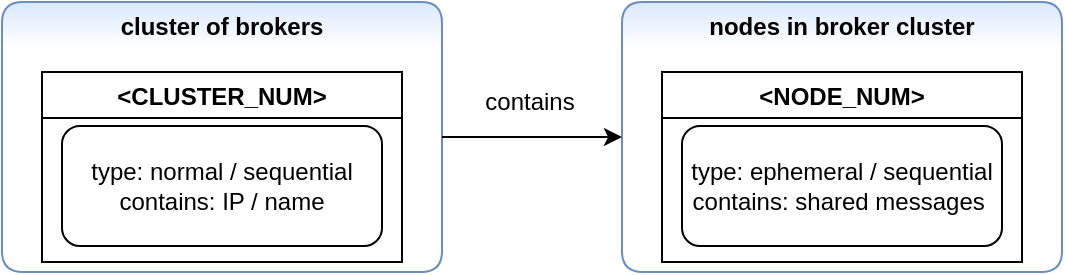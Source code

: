 <mxfile version="15.5.1" type="device"><diagram id="lxrM2fyuPyYZ0KcbIlbb" name="Page-1"><mxGraphModel dx="1673" dy="875" grid="1" gridSize="10" guides="1" tooltips="1" connect="1" arrows="1" fold="1" page="1" pageScale="1" pageWidth="827" pageHeight="1169" math="0" shadow="0"><root><mxCell id="0"/><mxCell id="1" parent="0"/><mxCell id="nBAn1rcN2WscxcnWmG6x-16" value="cluster of brokers" style="swimlane;glass=0;strokeColor=#6c8ebf;fillColor=#dae8fc;shadow=0;gradientColor=#ffffff;swimlaneFillColor=none;rounded=1;swimlaneLine=0;container=0;startSize=23;" vertex="1" parent="1"><mxGeometry x="60" y="345" width="220" height="135" as="geometry"/></mxCell><mxCell id="nBAn1rcN2WscxcnWmG6x-21" value="&lt;CLUSTER_NUM&gt;" style="swimlane;glass=0;strokeColor=default;" vertex="1" parent="nBAn1rcN2WscxcnWmG6x-16"><mxGeometry x="20" y="35" width="180" height="95" as="geometry"/></mxCell><mxCell id="nBAn1rcN2WscxcnWmG6x-23" value="type: normal / sequential&lt;br&gt;contains: IP / name" style="rounded=1;whiteSpace=wrap;html=1;" vertex="1" parent="nBAn1rcN2WscxcnWmG6x-21"><mxGeometry x="10" y="27" width="160" height="60" as="geometry"/></mxCell><mxCell id="nBAn1rcN2WscxcnWmG6x-27" value="nodes in broker cluster" style="swimlane;glass=0;strokeColor=#6c8ebf;fillColor=#dae8fc;shadow=0;gradientColor=#ffffff;swimlaneFillColor=none;rounded=1;swimlaneLine=0;container=0;startSize=23;" vertex="1" parent="1"><mxGeometry x="370" y="345" width="220" height="135" as="geometry"/></mxCell><mxCell id="nBAn1rcN2WscxcnWmG6x-28" value="&lt;NODE_NUM&gt;" style="swimlane;glass=0;strokeColor=default;" vertex="1" parent="nBAn1rcN2WscxcnWmG6x-27"><mxGeometry x="20" y="35" width="180" height="95" as="geometry"/></mxCell><mxCell id="nBAn1rcN2WscxcnWmG6x-29" value="type: ephemeral / sequential&lt;br&gt;contains: shared messages&amp;nbsp;" style="rounded=1;whiteSpace=wrap;html=1;" vertex="1" parent="nBAn1rcN2WscxcnWmG6x-28"><mxGeometry x="10" y="27" width="160" height="60" as="geometry"/></mxCell><mxCell id="nBAn1rcN2WscxcnWmG6x-30" value="" style="endArrow=classic;html=1;rounded=0;exitX=1;exitY=0.5;exitDx=0;exitDy=0;entryX=0;entryY=0.5;entryDx=0;entryDy=0;" edge="1" parent="1" source="nBAn1rcN2WscxcnWmG6x-16" target="nBAn1rcN2WscxcnWmG6x-27"><mxGeometry width="50" height="50" relative="1" as="geometry"><mxPoint x="310" y="520" as="sourcePoint"/><mxPoint x="360" y="470" as="targetPoint"/></mxGeometry></mxCell><mxCell id="nBAn1rcN2WscxcnWmG6x-31" value="contains" style="text;html=1;strokeColor=none;fillColor=none;align=center;verticalAlign=middle;whiteSpace=wrap;rounded=0;" vertex="1" parent="1"><mxGeometry x="294" y="380" width="60" height="30" as="geometry"/></mxCell></root></mxGraphModel></diagram></mxfile>
